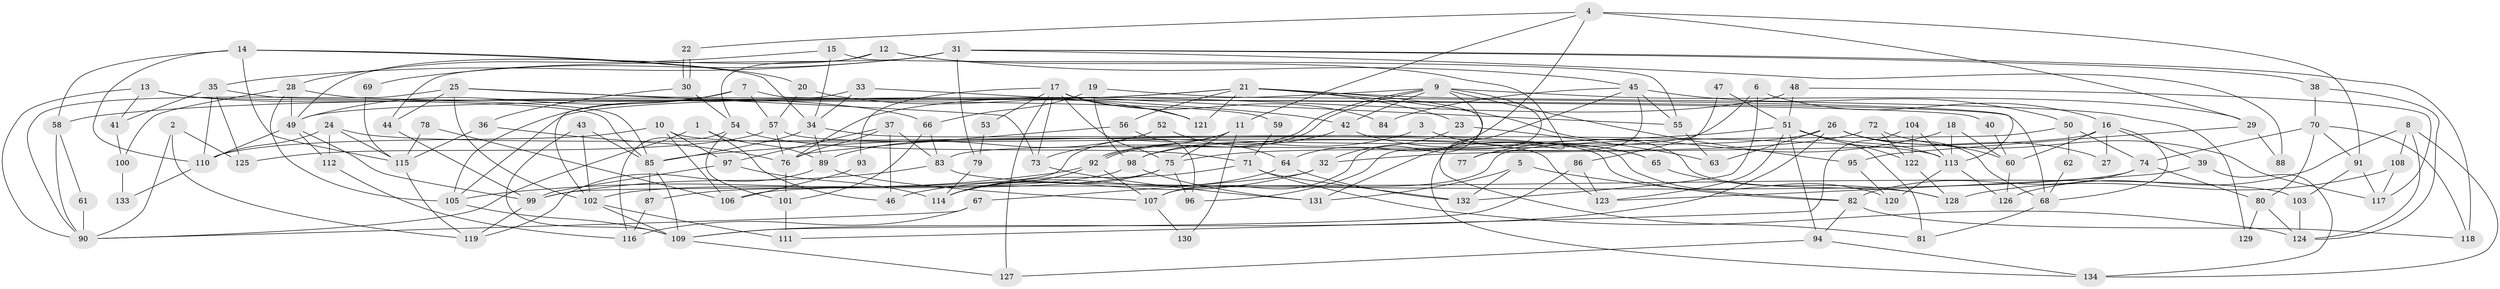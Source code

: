 // Generated by graph-tools (version 1.1) at 2025/02/03/09/25 03:02:06]
// undirected, 134 vertices, 268 edges
graph export_dot {
graph [start="1"]
  node [color=gray90,style=filled];
  1;
  2;
  3;
  4;
  5;
  6;
  7;
  8;
  9;
  10;
  11;
  12;
  13;
  14;
  15;
  16;
  17;
  18;
  19;
  20;
  21;
  22;
  23;
  24;
  25;
  26;
  27;
  28;
  29;
  30;
  31;
  32;
  33;
  34;
  35;
  36;
  37;
  38;
  39;
  40;
  41;
  42;
  43;
  44;
  45;
  46;
  47;
  48;
  49;
  50;
  51;
  52;
  53;
  54;
  55;
  56;
  57;
  58;
  59;
  60;
  61;
  62;
  63;
  64;
  65;
  66;
  67;
  68;
  69;
  70;
  71;
  72;
  73;
  74;
  75;
  76;
  77;
  78;
  79;
  80;
  81;
  82;
  83;
  84;
  85;
  86;
  87;
  88;
  89;
  90;
  91;
  92;
  93;
  94;
  95;
  96;
  97;
  98;
  99;
  100;
  101;
  102;
  103;
  104;
  105;
  106;
  107;
  108;
  109;
  110;
  111;
  112;
  113;
  114;
  115;
  116;
  117;
  118;
  119;
  120;
  121;
  122;
  123;
  124;
  125;
  126;
  127;
  128;
  129;
  130;
  131;
  132;
  133;
  134;
  1 -- 90;
  1 -- 89;
  1 -- 46;
  2 -- 119;
  2 -- 90;
  2 -- 125;
  3 -- 65;
  3 -- 98;
  4 -- 11;
  4 -- 29;
  4 -- 22;
  4 -- 64;
  4 -- 91;
  5 -- 82;
  5 -- 132;
  5 -- 131;
  6 -- 16;
  6 -- 132;
  6 -- 83;
  7 -- 57;
  7 -- 105;
  7 -- 49;
  7 -- 68;
  8 -- 134;
  8 -- 108;
  8 -- 124;
  8 -- 126;
  9 -- 92;
  9 -- 92;
  9 -- 96;
  9 -- 29;
  9 -- 42;
  9 -- 95;
  9 -- 105;
  9 -- 107;
  10 -- 110;
  10 -- 97;
  10 -- 82;
  10 -- 106;
  11 -- 99;
  11 -- 73;
  11 -- 75;
  11 -- 130;
  12 -- 45;
  12 -- 49;
  12 -- 54;
  12 -- 131;
  13 -- 66;
  13 -- 85;
  13 -- 41;
  13 -- 90;
  14 -- 58;
  14 -- 20;
  14 -- 34;
  14 -- 110;
  14 -- 115;
  15 -- 28;
  15 -- 34;
  15 -- 55;
  16 -- 32;
  16 -- 68;
  16 -- 27;
  16 -- 39;
  16 -- 60;
  17 -- 127;
  17 -- 75;
  17 -- 53;
  17 -- 55;
  17 -- 73;
  17 -- 84;
  17 -- 93;
  17 -- 121;
  18 -- 60;
  18 -- 113;
  18 -- 77;
  19 -- 113;
  19 -- 66;
  19 -- 98;
  20 -- 121;
  20 -- 57;
  21 -- 49;
  21 -- 81;
  21 -- 23;
  21 -- 56;
  21 -- 58;
  21 -- 121;
  21 -- 128;
  21 -- 129;
  22 -- 30;
  22 -- 30;
  23 -- 63;
  23 -- 32;
  24 -- 110;
  24 -- 115;
  24 -- 112;
  24 -- 113;
  25 -- 102;
  25 -- 73;
  25 -- 40;
  25 -- 44;
  25 -- 90;
  26 -- 98;
  26 -- 109;
  26 -- 27;
  26 -- 60;
  26 -- 63;
  26 -- 68;
  28 -- 49;
  28 -- 105;
  28 -- 59;
  28 -- 100;
  29 -- 95;
  29 -- 88;
  30 -- 54;
  30 -- 36;
  31 -- 35;
  31 -- 44;
  31 -- 38;
  31 -- 69;
  31 -- 79;
  31 -- 88;
  31 -- 118;
  32 -- 67;
  32 -- 46;
  33 -- 42;
  33 -- 34;
  33 -- 102;
  34 -- 85;
  34 -- 89;
  34 -- 120;
  35 -- 110;
  35 -- 85;
  35 -- 41;
  35 -- 125;
  36 -- 115;
  36 -- 76;
  37 -- 76;
  37 -- 46;
  37 -- 83;
  37 -- 97;
  38 -- 124;
  38 -- 70;
  39 -- 123;
  39 -- 134;
  40 -- 60;
  41 -- 100;
  42 -- 92;
  42 -- 65;
  43 -- 102;
  43 -- 85;
  43 -- 109;
  44 -- 99;
  45 -- 50;
  45 -- 55;
  45 -- 77;
  45 -- 84;
  45 -- 134;
  47 -- 86;
  47 -- 51;
  48 -- 76;
  48 -- 51;
  48 -- 117;
  49 -- 112;
  49 -- 99;
  49 -- 110;
  50 -- 74;
  50 -- 107;
  50 -- 62;
  51 -- 113;
  51 -- 94;
  51 -- 81;
  51 -- 85;
  51 -- 122;
  51 -- 123;
  52 -- 64;
  52 -- 89;
  53 -- 79;
  54 -- 71;
  54 -- 101;
  54 -- 116;
  55 -- 63;
  56 -- 76;
  56 -- 96;
  57 -- 125;
  57 -- 76;
  57 -- 123;
  58 -- 90;
  58 -- 61;
  59 -- 71;
  60 -- 126;
  61 -- 90;
  62 -- 68;
  64 -- 114;
  64 -- 132;
  65 -- 128;
  66 -- 101;
  66 -- 83;
  67 -- 90;
  67 -- 116;
  68 -- 81;
  69 -- 115;
  70 -- 74;
  70 -- 80;
  70 -- 91;
  70 -- 118;
  71 -- 124;
  71 -- 114;
  71 -- 132;
  72 -- 75;
  72 -- 117;
  72 -- 122;
  73 -- 131;
  74 -- 80;
  74 -- 82;
  74 -- 106;
  75 -- 114;
  75 -- 87;
  75 -- 96;
  76 -- 101;
  78 -- 115;
  78 -- 106;
  79 -- 114;
  80 -- 124;
  80 -- 129;
  82 -- 118;
  82 -- 94;
  83 -- 99;
  83 -- 103;
  85 -- 109;
  85 -- 87;
  86 -- 123;
  86 -- 109;
  87 -- 116;
  89 -- 107;
  89 -- 119;
  91 -- 103;
  91 -- 117;
  92 -- 105;
  92 -- 107;
  92 -- 114;
  93 -- 106;
  94 -- 134;
  94 -- 127;
  95 -- 120;
  97 -- 99;
  97 -- 114;
  98 -- 131;
  98 -- 102;
  99 -- 119;
  100 -- 133;
  101 -- 111;
  102 -- 109;
  102 -- 111;
  103 -- 124;
  104 -- 113;
  104 -- 122;
  104 -- 111;
  105 -- 109;
  107 -- 130;
  108 -- 128;
  108 -- 117;
  109 -- 127;
  110 -- 133;
  112 -- 116;
  113 -- 126;
  113 -- 120;
  115 -- 119;
  122 -- 128;
}

